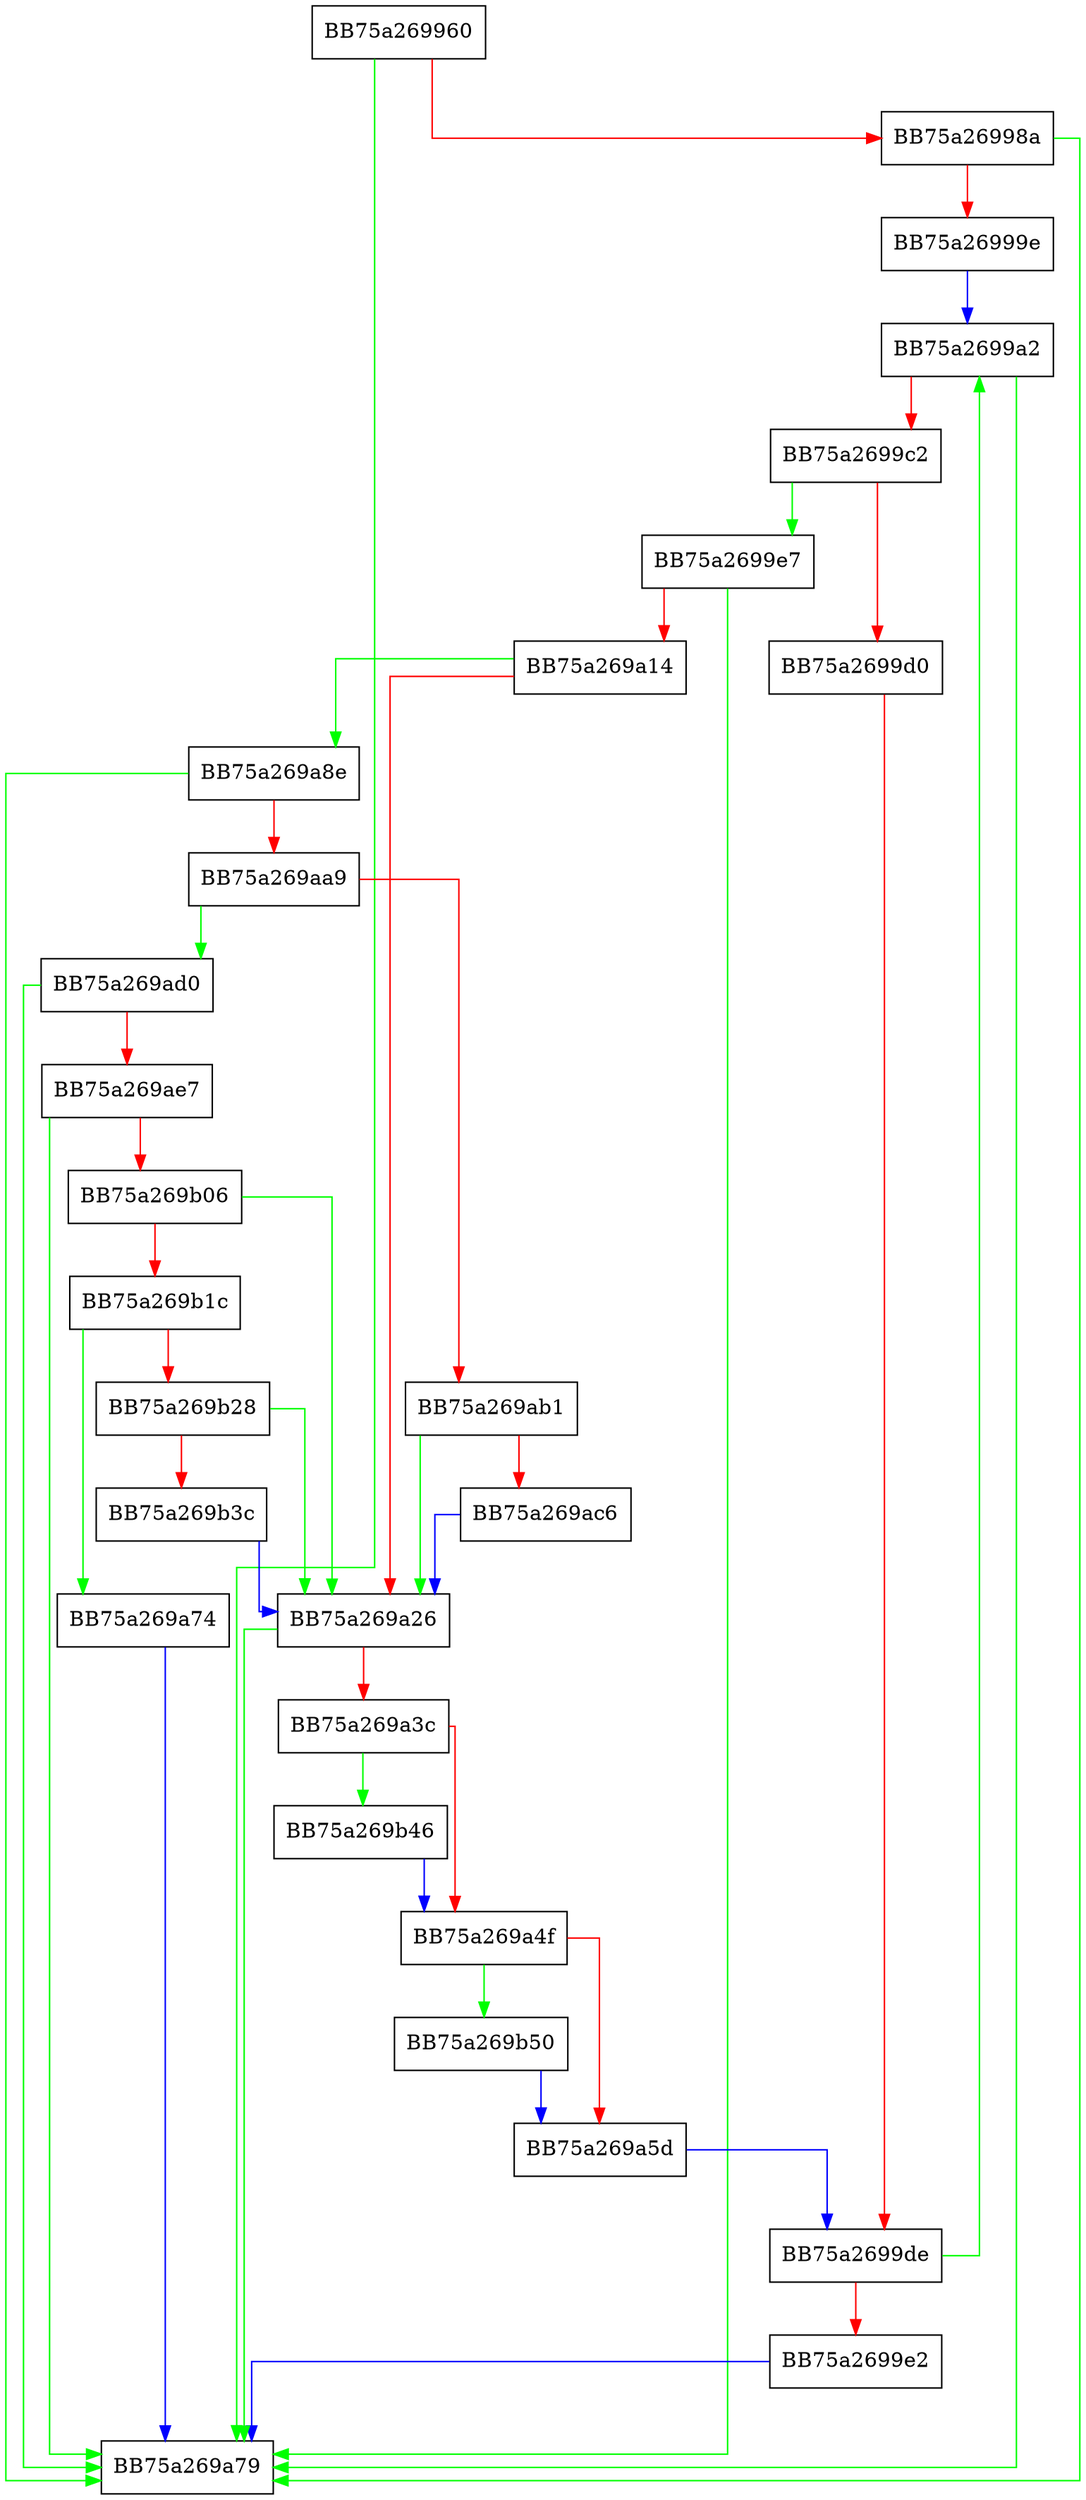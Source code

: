 digraph OnTheFly {
  node [shape="box"];
  graph [splines=ortho];
  BB75a269960 -> BB75a269a79 [color="green"];
  BB75a269960 -> BB75a26998a [color="red"];
  BB75a26998a -> BB75a269a79 [color="green"];
  BB75a26998a -> BB75a26999e [color="red"];
  BB75a26999e -> BB75a2699a2 [color="blue"];
  BB75a2699a2 -> BB75a269a79 [color="green"];
  BB75a2699a2 -> BB75a2699c2 [color="red"];
  BB75a2699c2 -> BB75a2699e7 [color="green"];
  BB75a2699c2 -> BB75a2699d0 [color="red"];
  BB75a2699d0 -> BB75a2699de [color="red"];
  BB75a2699de -> BB75a2699a2 [color="green"];
  BB75a2699de -> BB75a2699e2 [color="red"];
  BB75a2699e2 -> BB75a269a79 [color="blue"];
  BB75a2699e7 -> BB75a269a79 [color="green"];
  BB75a2699e7 -> BB75a269a14 [color="red"];
  BB75a269a14 -> BB75a269a8e [color="green"];
  BB75a269a14 -> BB75a269a26 [color="red"];
  BB75a269a26 -> BB75a269a79 [color="green"];
  BB75a269a26 -> BB75a269a3c [color="red"];
  BB75a269a3c -> BB75a269b46 [color="green"];
  BB75a269a3c -> BB75a269a4f [color="red"];
  BB75a269a4f -> BB75a269b50 [color="green"];
  BB75a269a4f -> BB75a269a5d [color="red"];
  BB75a269a5d -> BB75a2699de [color="blue"];
  BB75a269a74 -> BB75a269a79 [color="blue"];
  BB75a269a8e -> BB75a269a79 [color="green"];
  BB75a269a8e -> BB75a269aa9 [color="red"];
  BB75a269aa9 -> BB75a269ad0 [color="green"];
  BB75a269aa9 -> BB75a269ab1 [color="red"];
  BB75a269ab1 -> BB75a269a26 [color="green"];
  BB75a269ab1 -> BB75a269ac6 [color="red"];
  BB75a269ac6 -> BB75a269a26 [color="blue"];
  BB75a269ad0 -> BB75a269a79 [color="green"];
  BB75a269ad0 -> BB75a269ae7 [color="red"];
  BB75a269ae7 -> BB75a269a79 [color="green"];
  BB75a269ae7 -> BB75a269b06 [color="red"];
  BB75a269b06 -> BB75a269a26 [color="green"];
  BB75a269b06 -> BB75a269b1c [color="red"];
  BB75a269b1c -> BB75a269a74 [color="green"];
  BB75a269b1c -> BB75a269b28 [color="red"];
  BB75a269b28 -> BB75a269a26 [color="green"];
  BB75a269b28 -> BB75a269b3c [color="red"];
  BB75a269b3c -> BB75a269a26 [color="blue"];
  BB75a269b46 -> BB75a269a4f [color="blue"];
  BB75a269b50 -> BB75a269a5d [color="blue"];
}